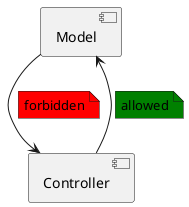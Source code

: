 @startuml
[Model]
[Controller] 
[Model] --> [Controller]
note left on link #red: forbidden
[Controller] --> [Model]
note on link #green: allowed
@enduml